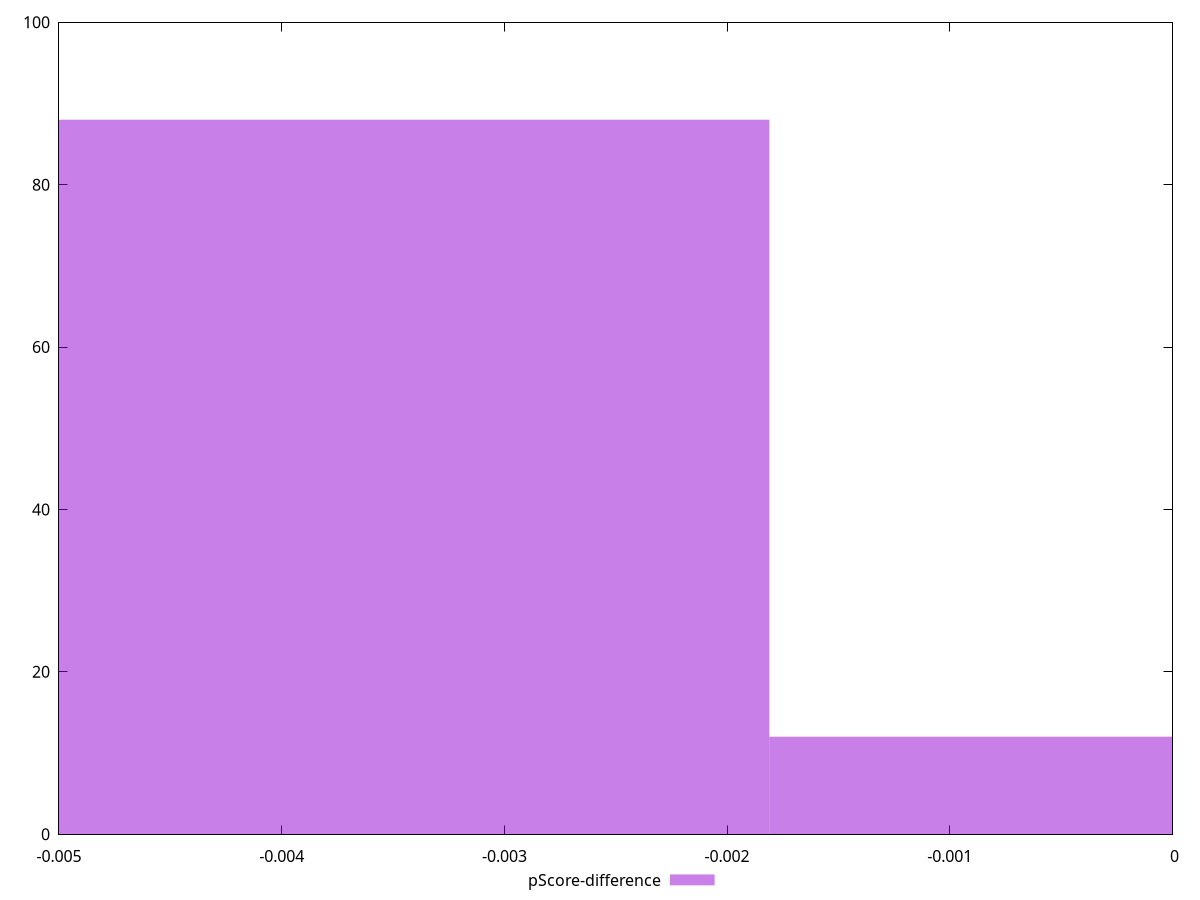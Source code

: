 reset

$pScoreDifference <<EOF
-0.003620088848318691 88
0 12
EOF

set key outside below
set boxwidth 0.003620088848318691
set xrange [-0.0050000000000000044:0]
set yrange [0:100]
set trange [0:100]
set style fill transparent solid 0.5 noborder
set terminal svg size 640, 490 enhanced background rgb 'white'
set output "report_00026_2021-02-22T21:38:55.199Z/unused-css-rules/samples/pages+cached+noadtech/pScore-difference/histogram.svg"

plot $pScoreDifference title "pScore-difference" with boxes

reset
